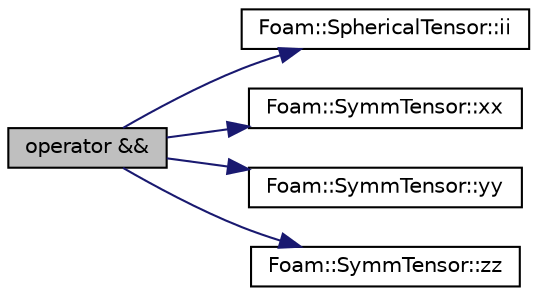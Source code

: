 digraph "operator &amp;&amp;"
{
  bgcolor="transparent";
  edge [fontname="Helvetica",fontsize="10",labelfontname="Helvetica",labelfontsize="10"];
  node [fontname="Helvetica",fontsize="10",shape=record];
  rankdir="LR";
  Node140980 [label="operator &&",height=0.2,width=0.4,color="black", fillcolor="grey75", style="filled", fontcolor="black"];
  Node140980 -> Node140981 [color="midnightblue",fontsize="10",style="solid",fontname="Helvetica"];
  Node140981 [label="Foam::SphericalTensor::ii",height=0.2,width=0.4,color="black",URL="$a29493.html#a8a6ef975bcb1f17d9cd0457417bcac47"];
  Node140980 -> Node140982 [color="midnightblue",fontsize="10",style="solid",fontname="Helvetica"];
  Node140982 [label="Foam::SymmTensor::xx",height=0.2,width=0.4,color="black",URL="$a29577.html#a1b97c7c1ed81b4fb23da8dcb71a8cd2a"];
  Node140980 -> Node140983 [color="midnightblue",fontsize="10",style="solid",fontname="Helvetica"];
  Node140983 [label="Foam::SymmTensor::yy",height=0.2,width=0.4,color="black",URL="$a29577.html#aba9d77023a5662b9c2d3639d5de555a0"];
  Node140980 -> Node140984 [color="midnightblue",fontsize="10",style="solid",fontname="Helvetica"];
  Node140984 [label="Foam::SymmTensor::zz",height=0.2,width=0.4,color="black",URL="$a29577.html#a831c4848d01bfcc8d717b7ef92f2cd4b"];
}
